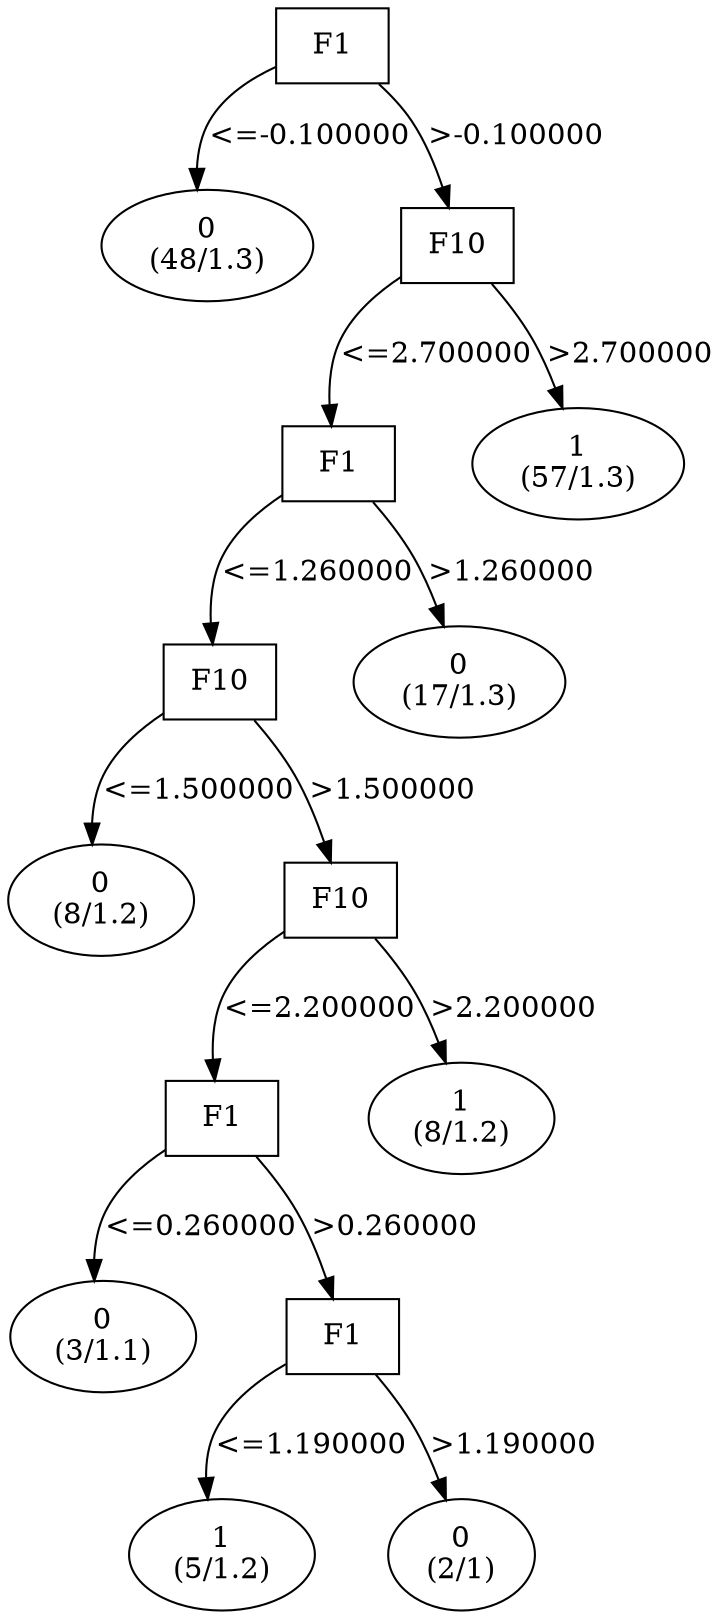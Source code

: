 digraph YaDT {
n0 [ shape=box, label="F1\n"]
n0 -> n1 [label="<=-0.100000"]
n1 [ shape=ellipse, label="0\n(48/1.3)"]
n0 -> n2 [label=">-0.100000"]
n2 [ shape=box, label="F10\n"]
n2 -> n3 [label="<=2.700000"]
n3 [ shape=box, label="F1\n"]
n3 -> n4 [label="<=1.260000"]
n4 [ shape=box, label="F10\n"]
n4 -> n5 [label="<=1.500000"]
n5 [ shape=ellipse, label="0\n(8/1.2)"]
n4 -> n6 [label=">1.500000"]
n6 [ shape=box, label="F10\n"]
n6 -> n7 [label="<=2.200000"]
n7 [ shape=box, label="F1\n"]
n7 -> n8 [label="<=0.260000"]
n8 [ shape=ellipse, label="0\n(3/1.1)"]
n7 -> n9 [label=">0.260000"]
n9 [ shape=box, label="F1\n"]
n9 -> n10 [label="<=1.190000"]
n10 [ shape=ellipse, label="1\n(5/1.2)"]
n9 -> n11 [label=">1.190000"]
n11 [ shape=ellipse, label="0\n(2/1)"]
n6 -> n14 [label=">2.200000"]
n14 [ shape=ellipse, label="1\n(8/1.2)"]
n3 -> n17 [label=">1.260000"]
n17 [ shape=ellipse, label="0\n(17/1.3)"]
n2 -> n19 [label=">2.700000"]
n19 [ shape=ellipse, label="1\n(57/1.3)"]
}

